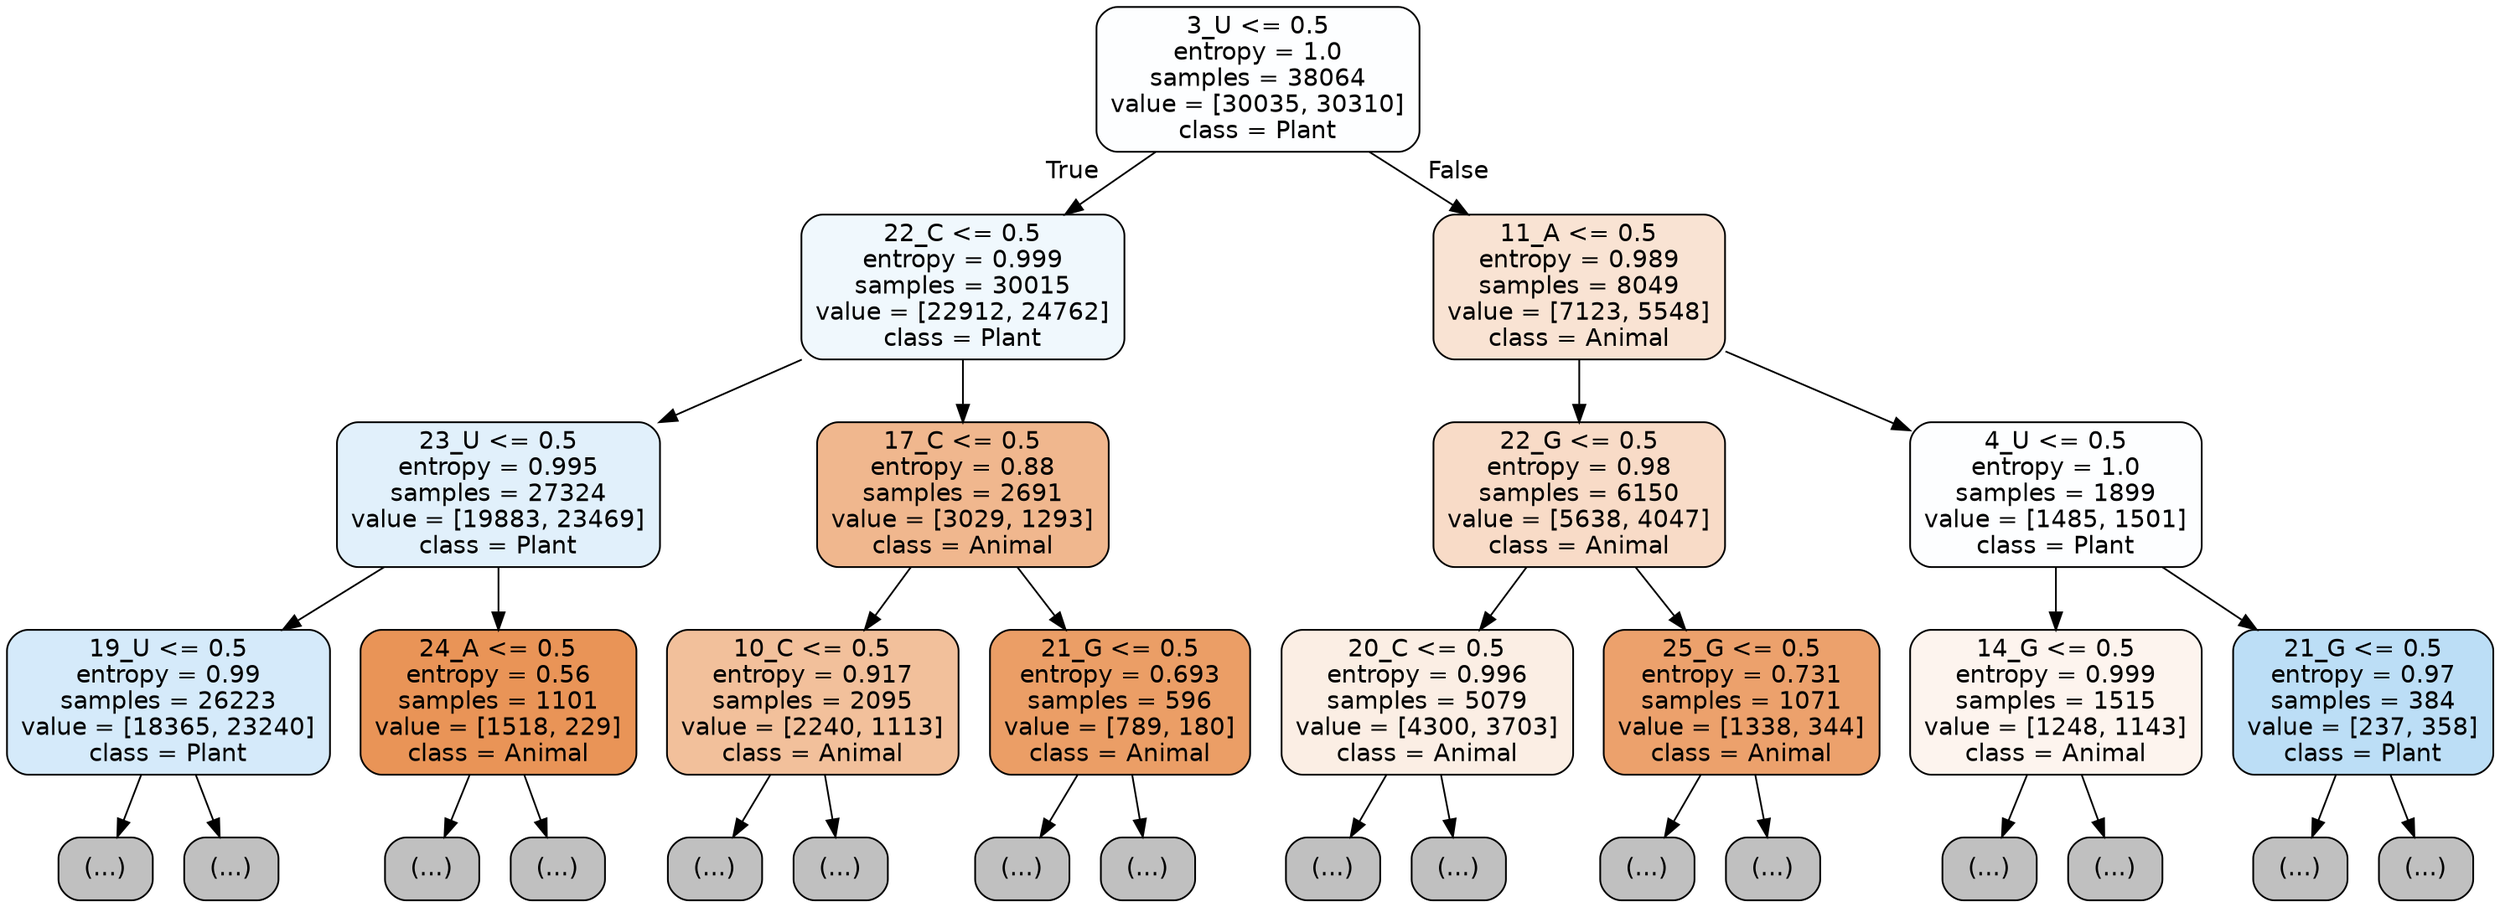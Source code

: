 digraph Tree {
node [shape=box, style="filled, rounded", color="black", fontname="helvetica"] ;
edge [fontname="helvetica"] ;
0 [label="3_U <= 0.5\nentropy = 1.0\nsamples = 38064\nvalue = [30035, 30310]\nclass = Plant", fillcolor="#fdfeff"] ;
1 [label="22_C <= 0.5\nentropy = 0.999\nsamples = 30015\nvalue = [22912, 24762]\nclass = Plant", fillcolor="#f0f8fd"] ;
0 -> 1 [labeldistance=2.5, labelangle=45, headlabel="True"] ;
2 [label="23_U <= 0.5\nentropy = 0.995\nsamples = 27324\nvalue = [19883, 23469]\nclass = Plant", fillcolor="#e1f0fb"] ;
1 -> 2 ;
3 [label="19_U <= 0.5\nentropy = 0.99\nsamples = 26223\nvalue = [18365, 23240]\nclass = Plant", fillcolor="#d5eafa"] ;
2 -> 3 ;
4 [label="(...)", fillcolor="#C0C0C0"] ;
3 -> 4 ;
8003 [label="(...)", fillcolor="#C0C0C0"] ;
3 -> 8003 ;
10630 [label="24_A <= 0.5\nentropy = 0.56\nsamples = 1101\nvalue = [1518, 229]\nclass = Animal", fillcolor="#e99457"] ;
2 -> 10630 ;
10631 [label="(...)", fillcolor="#C0C0C0"] ;
10630 -> 10631 ;
10958 [label="(...)", fillcolor="#C0C0C0"] ;
10630 -> 10958 ;
10999 [label="17_C <= 0.5\nentropy = 0.88\nsamples = 2691\nvalue = [3029, 1293]\nclass = Animal", fillcolor="#f0b78e"] ;
1 -> 10999 ;
11000 [label="10_C <= 0.5\nentropy = 0.917\nsamples = 2095\nvalue = [2240, 1113]\nclass = Animal", fillcolor="#f2c09b"] ;
10999 -> 11000 ;
11001 [label="(...)", fillcolor="#C0C0C0"] ;
11000 -> 11001 ;
11828 [label="(...)", fillcolor="#C0C0C0"] ;
11000 -> 11828 ;
12093 [label="21_G <= 0.5\nentropy = 0.693\nsamples = 596\nvalue = [789, 180]\nclass = Animal", fillcolor="#eb9e66"] ;
10999 -> 12093 ;
12094 [label="(...)", fillcolor="#C0C0C0"] ;
12093 -> 12094 ;
12271 [label="(...)", fillcolor="#C0C0C0"] ;
12093 -> 12271 ;
12338 [label="11_A <= 0.5\nentropy = 0.989\nsamples = 8049\nvalue = [7123, 5548]\nclass = Animal", fillcolor="#f9e3d3"] ;
0 -> 12338 [labeldistance=2.5, labelangle=-45, headlabel="False"] ;
12339 [label="22_G <= 0.5\nentropy = 0.98\nsamples = 6150\nvalue = [5638, 4047]\nclass = Animal", fillcolor="#f8dbc7"] ;
12338 -> 12339 ;
12340 [label="20_C <= 0.5\nentropy = 0.996\nsamples = 5079\nvalue = [4300, 3703]\nclass = Animal", fillcolor="#fbeee4"] ;
12339 -> 12340 ;
12341 [label="(...)", fillcolor="#C0C0C0"] ;
12340 -> 12341 ;
14536 [label="(...)", fillcolor="#C0C0C0"] ;
12340 -> 14536 ;
15235 [label="25_G <= 0.5\nentropy = 0.731\nsamples = 1071\nvalue = [1338, 344]\nclass = Animal", fillcolor="#eca16c"] ;
12339 -> 15235 ;
15236 [label="(...)", fillcolor="#C0C0C0"] ;
15235 -> 15236 ;
15621 [label="(...)", fillcolor="#C0C0C0"] ;
15235 -> 15621 ;
15640 [label="4_U <= 0.5\nentropy = 1.0\nsamples = 1899\nvalue = [1485, 1501]\nclass = Plant", fillcolor="#fdfeff"] ;
12338 -> 15640 ;
15641 [label="14_G <= 0.5\nentropy = 0.999\nsamples = 1515\nvalue = [1248, 1143]\nclass = Animal", fillcolor="#fdf4ee"] ;
15640 -> 15641 ;
15642 [label="(...)", fillcolor="#C0C0C0"] ;
15641 -> 15642 ;
16193 [label="(...)", fillcolor="#C0C0C0"] ;
15641 -> 16193 ;
16404 [label="21_G <= 0.5\nentropy = 0.97\nsamples = 384\nvalue = [237, 358]\nclass = Plant", fillcolor="#bcdef6"] ;
15640 -> 16404 ;
16405 [label="(...)", fillcolor="#C0C0C0"] ;
16404 -> 16405 ;
16614 [label="(...)", fillcolor="#C0C0C0"] ;
16404 -> 16614 ;
}